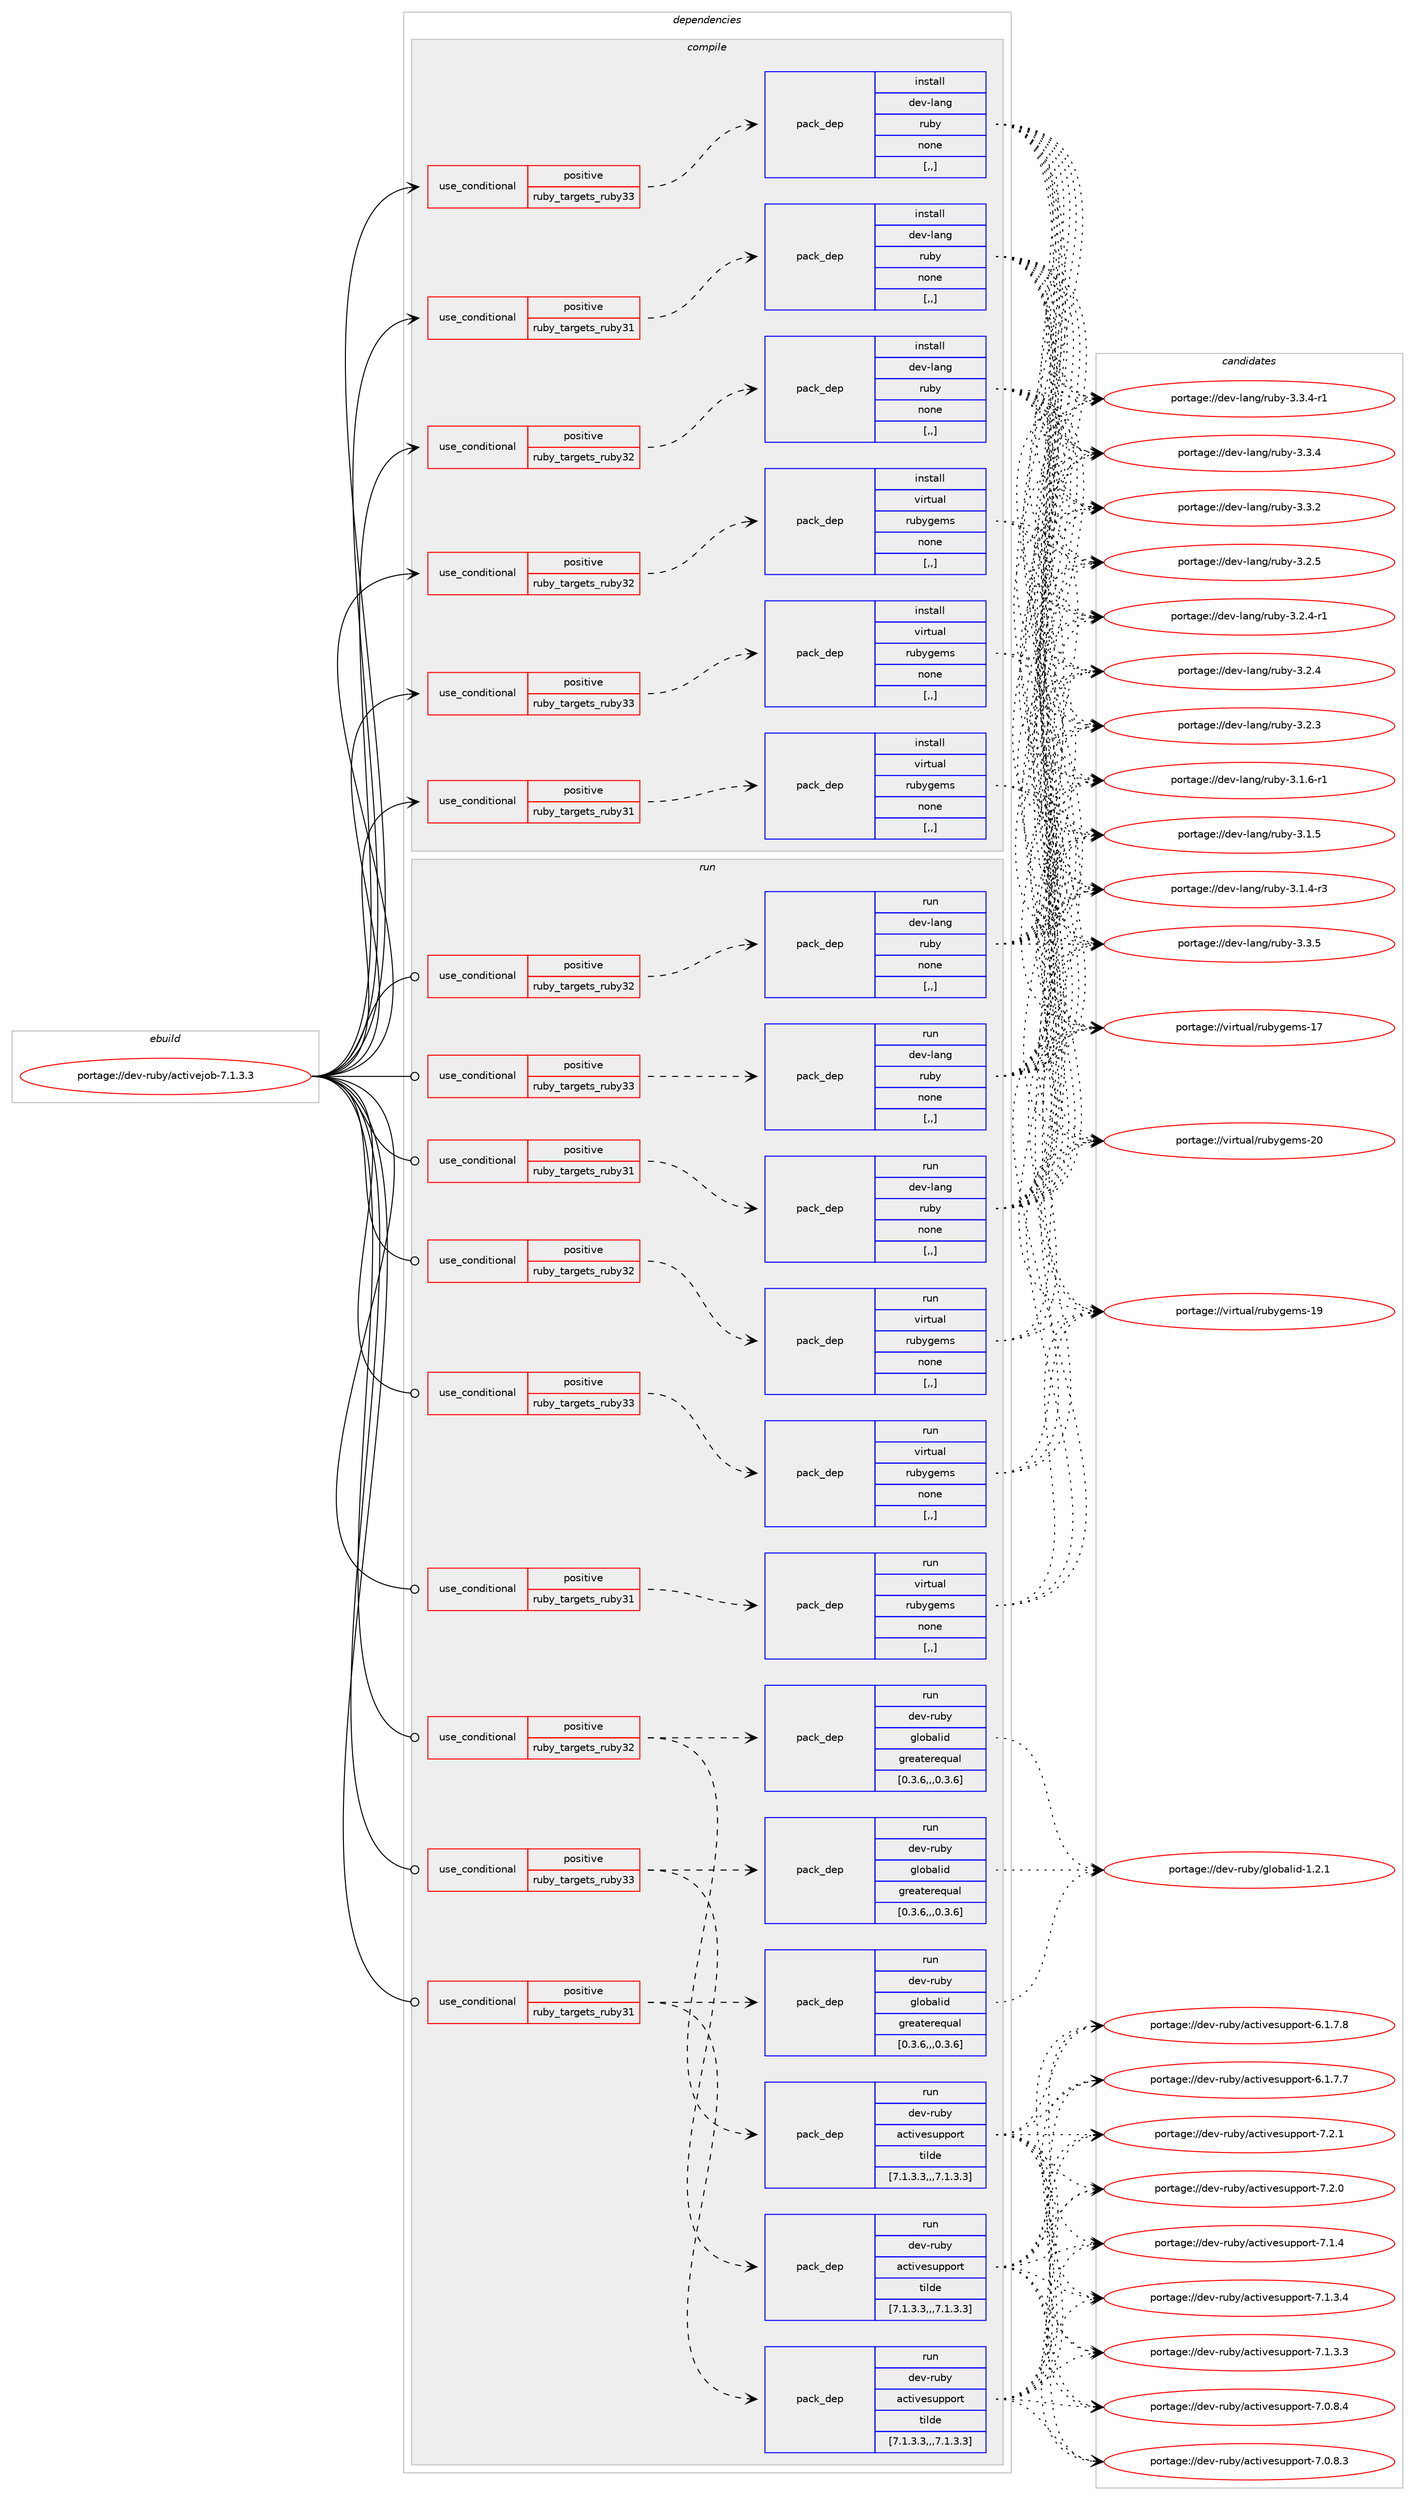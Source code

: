 digraph prolog {

# *************
# Graph options
# *************

newrank=true;
concentrate=true;
compound=true;
graph [rankdir=LR,fontname=Helvetica,fontsize=10,ranksep=1.5];#, ranksep=2.5, nodesep=0.2];
edge  [arrowhead=vee];
node  [fontname=Helvetica,fontsize=10];

# **********
# The ebuild
# **********

subgraph cluster_leftcol {
color=gray;
label=<<i>ebuild</i>>;
id [label="portage://dev-ruby/activejob-7.1.3.3", color=red, width=4, href="../dev-ruby/activejob-7.1.3.3.svg"];
}

# ****************
# The dependencies
# ****************

subgraph cluster_midcol {
color=gray;
label=<<i>dependencies</i>>;
subgraph cluster_compile {
fillcolor="#eeeeee";
style=filled;
label=<<i>compile</i>>;
subgraph cond174145 {
dependency669715 [label=<<TABLE BORDER="0" CELLBORDER="1" CELLSPACING="0" CELLPADDING="4"><TR><TD ROWSPAN="3" CELLPADDING="10">use_conditional</TD></TR><TR><TD>positive</TD></TR><TR><TD>ruby_targets_ruby31</TD></TR></TABLE>>, shape=none, color=red];
subgraph pack490696 {
dependency669716 [label=<<TABLE BORDER="0" CELLBORDER="1" CELLSPACING="0" CELLPADDING="4" WIDTH="220"><TR><TD ROWSPAN="6" CELLPADDING="30">pack_dep</TD></TR><TR><TD WIDTH="110">install</TD></TR><TR><TD>dev-lang</TD></TR><TR><TD>ruby</TD></TR><TR><TD>none</TD></TR><TR><TD>[,,]</TD></TR></TABLE>>, shape=none, color=blue];
}
dependency669715:e -> dependency669716:w [weight=20,style="dashed",arrowhead="vee"];
}
id:e -> dependency669715:w [weight=20,style="solid",arrowhead="vee"];
subgraph cond174146 {
dependency669717 [label=<<TABLE BORDER="0" CELLBORDER="1" CELLSPACING="0" CELLPADDING="4"><TR><TD ROWSPAN="3" CELLPADDING="10">use_conditional</TD></TR><TR><TD>positive</TD></TR><TR><TD>ruby_targets_ruby31</TD></TR></TABLE>>, shape=none, color=red];
subgraph pack490697 {
dependency669718 [label=<<TABLE BORDER="0" CELLBORDER="1" CELLSPACING="0" CELLPADDING="4" WIDTH="220"><TR><TD ROWSPAN="6" CELLPADDING="30">pack_dep</TD></TR><TR><TD WIDTH="110">install</TD></TR><TR><TD>virtual</TD></TR><TR><TD>rubygems</TD></TR><TR><TD>none</TD></TR><TR><TD>[,,]</TD></TR></TABLE>>, shape=none, color=blue];
}
dependency669717:e -> dependency669718:w [weight=20,style="dashed",arrowhead="vee"];
}
id:e -> dependency669717:w [weight=20,style="solid",arrowhead="vee"];
subgraph cond174147 {
dependency669719 [label=<<TABLE BORDER="0" CELLBORDER="1" CELLSPACING="0" CELLPADDING="4"><TR><TD ROWSPAN="3" CELLPADDING="10">use_conditional</TD></TR><TR><TD>positive</TD></TR><TR><TD>ruby_targets_ruby32</TD></TR></TABLE>>, shape=none, color=red];
subgraph pack490698 {
dependency669720 [label=<<TABLE BORDER="0" CELLBORDER="1" CELLSPACING="0" CELLPADDING="4" WIDTH="220"><TR><TD ROWSPAN="6" CELLPADDING="30">pack_dep</TD></TR><TR><TD WIDTH="110">install</TD></TR><TR><TD>dev-lang</TD></TR><TR><TD>ruby</TD></TR><TR><TD>none</TD></TR><TR><TD>[,,]</TD></TR></TABLE>>, shape=none, color=blue];
}
dependency669719:e -> dependency669720:w [weight=20,style="dashed",arrowhead="vee"];
}
id:e -> dependency669719:w [weight=20,style="solid",arrowhead="vee"];
subgraph cond174148 {
dependency669721 [label=<<TABLE BORDER="0" CELLBORDER="1" CELLSPACING="0" CELLPADDING="4"><TR><TD ROWSPAN="3" CELLPADDING="10">use_conditional</TD></TR><TR><TD>positive</TD></TR><TR><TD>ruby_targets_ruby32</TD></TR></TABLE>>, shape=none, color=red];
subgraph pack490699 {
dependency669722 [label=<<TABLE BORDER="0" CELLBORDER="1" CELLSPACING="0" CELLPADDING="4" WIDTH="220"><TR><TD ROWSPAN="6" CELLPADDING="30">pack_dep</TD></TR><TR><TD WIDTH="110">install</TD></TR><TR><TD>virtual</TD></TR><TR><TD>rubygems</TD></TR><TR><TD>none</TD></TR><TR><TD>[,,]</TD></TR></TABLE>>, shape=none, color=blue];
}
dependency669721:e -> dependency669722:w [weight=20,style="dashed",arrowhead="vee"];
}
id:e -> dependency669721:w [weight=20,style="solid",arrowhead="vee"];
subgraph cond174149 {
dependency669723 [label=<<TABLE BORDER="0" CELLBORDER="1" CELLSPACING="0" CELLPADDING="4"><TR><TD ROWSPAN="3" CELLPADDING="10">use_conditional</TD></TR><TR><TD>positive</TD></TR><TR><TD>ruby_targets_ruby33</TD></TR></TABLE>>, shape=none, color=red];
subgraph pack490700 {
dependency669724 [label=<<TABLE BORDER="0" CELLBORDER="1" CELLSPACING="0" CELLPADDING="4" WIDTH="220"><TR><TD ROWSPAN="6" CELLPADDING="30">pack_dep</TD></TR><TR><TD WIDTH="110">install</TD></TR><TR><TD>dev-lang</TD></TR><TR><TD>ruby</TD></TR><TR><TD>none</TD></TR><TR><TD>[,,]</TD></TR></TABLE>>, shape=none, color=blue];
}
dependency669723:e -> dependency669724:w [weight=20,style="dashed",arrowhead="vee"];
}
id:e -> dependency669723:w [weight=20,style="solid",arrowhead="vee"];
subgraph cond174150 {
dependency669725 [label=<<TABLE BORDER="0" CELLBORDER="1" CELLSPACING="0" CELLPADDING="4"><TR><TD ROWSPAN="3" CELLPADDING="10">use_conditional</TD></TR><TR><TD>positive</TD></TR><TR><TD>ruby_targets_ruby33</TD></TR></TABLE>>, shape=none, color=red];
subgraph pack490701 {
dependency669726 [label=<<TABLE BORDER="0" CELLBORDER="1" CELLSPACING="0" CELLPADDING="4" WIDTH="220"><TR><TD ROWSPAN="6" CELLPADDING="30">pack_dep</TD></TR><TR><TD WIDTH="110">install</TD></TR><TR><TD>virtual</TD></TR><TR><TD>rubygems</TD></TR><TR><TD>none</TD></TR><TR><TD>[,,]</TD></TR></TABLE>>, shape=none, color=blue];
}
dependency669725:e -> dependency669726:w [weight=20,style="dashed",arrowhead="vee"];
}
id:e -> dependency669725:w [weight=20,style="solid",arrowhead="vee"];
}
subgraph cluster_compileandrun {
fillcolor="#eeeeee";
style=filled;
label=<<i>compile and run</i>>;
}
subgraph cluster_run {
fillcolor="#eeeeee";
style=filled;
label=<<i>run</i>>;
subgraph cond174151 {
dependency669727 [label=<<TABLE BORDER="0" CELLBORDER="1" CELLSPACING="0" CELLPADDING="4"><TR><TD ROWSPAN="3" CELLPADDING="10">use_conditional</TD></TR><TR><TD>positive</TD></TR><TR><TD>ruby_targets_ruby31</TD></TR></TABLE>>, shape=none, color=red];
subgraph pack490702 {
dependency669728 [label=<<TABLE BORDER="0" CELLBORDER="1" CELLSPACING="0" CELLPADDING="4" WIDTH="220"><TR><TD ROWSPAN="6" CELLPADDING="30">pack_dep</TD></TR><TR><TD WIDTH="110">run</TD></TR><TR><TD>dev-lang</TD></TR><TR><TD>ruby</TD></TR><TR><TD>none</TD></TR><TR><TD>[,,]</TD></TR></TABLE>>, shape=none, color=blue];
}
dependency669727:e -> dependency669728:w [weight=20,style="dashed",arrowhead="vee"];
}
id:e -> dependency669727:w [weight=20,style="solid",arrowhead="odot"];
subgraph cond174152 {
dependency669729 [label=<<TABLE BORDER="0" CELLBORDER="1" CELLSPACING="0" CELLPADDING="4"><TR><TD ROWSPAN="3" CELLPADDING="10">use_conditional</TD></TR><TR><TD>positive</TD></TR><TR><TD>ruby_targets_ruby31</TD></TR></TABLE>>, shape=none, color=red];
subgraph pack490703 {
dependency669730 [label=<<TABLE BORDER="0" CELLBORDER="1" CELLSPACING="0" CELLPADDING="4" WIDTH="220"><TR><TD ROWSPAN="6" CELLPADDING="30">pack_dep</TD></TR><TR><TD WIDTH="110">run</TD></TR><TR><TD>dev-ruby</TD></TR><TR><TD>activesupport</TD></TR><TR><TD>tilde</TD></TR><TR><TD>[7.1.3.3,,,7.1.3.3]</TD></TR></TABLE>>, shape=none, color=blue];
}
dependency669729:e -> dependency669730:w [weight=20,style="dashed",arrowhead="vee"];
subgraph pack490704 {
dependency669731 [label=<<TABLE BORDER="0" CELLBORDER="1" CELLSPACING="0" CELLPADDING="4" WIDTH="220"><TR><TD ROWSPAN="6" CELLPADDING="30">pack_dep</TD></TR><TR><TD WIDTH="110">run</TD></TR><TR><TD>dev-ruby</TD></TR><TR><TD>globalid</TD></TR><TR><TD>greaterequal</TD></TR><TR><TD>[0.3.6,,,0.3.6]</TD></TR></TABLE>>, shape=none, color=blue];
}
dependency669729:e -> dependency669731:w [weight=20,style="dashed",arrowhead="vee"];
}
id:e -> dependency669729:w [weight=20,style="solid",arrowhead="odot"];
subgraph cond174153 {
dependency669732 [label=<<TABLE BORDER="0" CELLBORDER="1" CELLSPACING="0" CELLPADDING="4"><TR><TD ROWSPAN="3" CELLPADDING="10">use_conditional</TD></TR><TR><TD>positive</TD></TR><TR><TD>ruby_targets_ruby31</TD></TR></TABLE>>, shape=none, color=red];
subgraph pack490705 {
dependency669733 [label=<<TABLE BORDER="0" CELLBORDER="1" CELLSPACING="0" CELLPADDING="4" WIDTH="220"><TR><TD ROWSPAN="6" CELLPADDING="30">pack_dep</TD></TR><TR><TD WIDTH="110">run</TD></TR><TR><TD>virtual</TD></TR><TR><TD>rubygems</TD></TR><TR><TD>none</TD></TR><TR><TD>[,,]</TD></TR></TABLE>>, shape=none, color=blue];
}
dependency669732:e -> dependency669733:w [weight=20,style="dashed",arrowhead="vee"];
}
id:e -> dependency669732:w [weight=20,style="solid",arrowhead="odot"];
subgraph cond174154 {
dependency669734 [label=<<TABLE BORDER="0" CELLBORDER="1" CELLSPACING="0" CELLPADDING="4"><TR><TD ROWSPAN="3" CELLPADDING="10">use_conditional</TD></TR><TR><TD>positive</TD></TR><TR><TD>ruby_targets_ruby32</TD></TR></TABLE>>, shape=none, color=red];
subgraph pack490706 {
dependency669735 [label=<<TABLE BORDER="0" CELLBORDER="1" CELLSPACING="0" CELLPADDING="4" WIDTH="220"><TR><TD ROWSPAN="6" CELLPADDING="30">pack_dep</TD></TR><TR><TD WIDTH="110">run</TD></TR><TR><TD>dev-lang</TD></TR><TR><TD>ruby</TD></TR><TR><TD>none</TD></TR><TR><TD>[,,]</TD></TR></TABLE>>, shape=none, color=blue];
}
dependency669734:e -> dependency669735:w [weight=20,style="dashed",arrowhead="vee"];
}
id:e -> dependency669734:w [weight=20,style="solid",arrowhead="odot"];
subgraph cond174155 {
dependency669736 [label=<<TABLE BORDER="0" CELLBORDER="1" CELLSPACING="0" CELLPADDING="4"><TR><TD ROWSPAN="3" CELLPADDING="10">use_conditional</TD></TR><TR><TD>positive</TD></TR><TR><TD>ruby_targets_ruby32</TD></TR></TABLE>>, shape=none, color=red];
subgraph pack490707 {
dependency669737 [label=<<TABLE BORDER="0" CELLBORDER="1" CELLSPACING="0" CELLPADDING="4" WIDTH="220"><TR><TD ROWSPAN="6" CELLPADDING="30">pack_dep</TD></TR><TR><TD WIDTH="110">run</TD></TR><TR><TD>dev-ruby</TD></TR><TR><TD>activesupport</TD></TR><TR><TD>tilde</TD></TR><TR><TD>[7.1.3.3,,,7.1.3.3]</TD></TR></TABLE>>, shape=none, color=blue];
}
dependency669736:e -> dependency669737:w [weight=20,style="dashed",arrowhead="vee"];
subgraph pack490708 {
dependency669738 [label=<<TABLE BORDER="0" CELLBORDER="1" CELLSPACING="0" CELLPADDING="4" WIDTH="220"><TR><TD ROWSPAN="6" CELLPADDING="30">pack_dep</TD></TR><TR><TD WIDTH="110">run</TD></TR><TR><TD>dev-ruby</TD></TR><TR><TD>globalid</TD></TR><TR><TD>greaterequal</TD></TR><TR><TD>[0.3.6,,,0.3.6]</TD></TR></TABLE>>, shape=none, color=blue];
}
dependency669736:e -> dependency669738:w [weight=20,style="dashed",arrowhead="vee"];
}
id:e -> dependency669736:w [weight=20,style="solid",arrowhead="odot"];
subgraph cond174156 {
dependency669739 [label=<<TABLE BORDER="0" CELLBORDER="1" CELLSPACING="0" CELLPADDING="4"><TR><TD ROWSPAN="3" CELLPADDING="10">use_conditional</TD></TR><TR><TD>positive</TD></TR><TR><TD>ruby_targets_ruby32</TD></TR></TABLE>>, shape=none, color=red];
subgraph pack490709 {
dependency669740 [label=<<TABLE BORDER="0" CELLBORDER="1" CELLSPACING="0" CELLPADDING="4" WIDTH="220"><TR><TD ROWSPAN="6" CELLPADDING="30">pack_dep</TD></TR><TR><TD WIDTH="110">run</TD></TR><TR><TD>virtual</TD></TR><TR><TD>rubygems</TD></TR><TR><TD>none</TD></TR><TR><TD>[,,]</TD></TR></TABLE>>, shape=none, color=blue];
}
dependency669739:e -> dependency669740:w [weight=20,style="dashed",arrowhead="vee"];
}
id:e -> dependency669739:w [weight=20,style="solid",arrowhead="odot"];
subgraph cond174157 {
dependency669741 [label=<<TABLE BORDER="0" CELLBORDER="1" CELLSPACING="0" CELLPADDING="4"><TR><TD ROWSPAN="3" CELLPADDING="10">use_conditional</TD></TR><TR><TD>positive</TD></TR><TR><TD>ruby_targets_ruby33</TD></TR></TABLE>>, shape=none, color=red];
subgraph pack490710 {
dependency669742 [label=<<TABLE BORDER="0" CELLBORDER="1" CELLSPACING="0" CELLPADDING="4" WIDTH="220"><TR><TD ROWSPAN="6" CELLPADDING="30">pack_dep</TD></TR><TR><TD WIDTH="110">run</TD></TR><TR><TD>dev-lang</TD></TR><TR><TD>ruby</TD></TR><TR><TD>none</TD></TR><TR><TD>[,,]</TD></TR></TABLE>>, shape=none, color=blue];
}
dependency669741:e -> dependency669742:w [weight=20,style="dashed",arrowhead="vee"];
}
id:e -> dependency669741:w [weight=20,style="solid",arrowhead="odot"];
subgraph cond174158 {
dependency669743 [label=<<TABLE BORDER="0" CELLBORDER="1" CELLSPACING="0" CELLPADDING="4"><TR><TD ROWSPAN="3" CELLPADDING="10">use_conditional</TD></TR><TR><TD>positive</TD></TR><TR><TD>ruby_targets_ruby33</TD></TR></TABLE>>, shape=none, color=red];
subgraph pack490711 {
dependency669744 [label=<<TABLE BORDER="0" CELLBORDER="1" CELLSPACING="0" CELLPADDING="4" WIDTH="220"><TR><TD ROWSPAN="6" CELLPADDING="30">pack_dep</TD></TR><TR><TD WIDTH="110">run</TD></TR><TR><TD>dev-ruby</TD></TR><TR><TD>activesupport</TD></TR><TR><TD>tilde</TD></TR><TR><TD>[7.1.3.3,,,7.1.3.3]</TD></TR></TABLE>>, shape=none, color=blue];
}
dependency669743:e -> dependency669744:w [weight=20,style="dashed",arrowhead="vee"];
subgraph pack490712 {
dependency669745 [label=<<TABLE BORDER="0" CELLBORDER="1" CELLSPACING="0" CELLPADDING="4" WIDTH="220"><TR><TD ROWSPAN="6" CELLPADDING="30">pack_dep</TD></TR><TR><TD WIDTH="110">run</TD></TR><TR><TD>dev-ruby</TD></TR><TR><TD>globalid</TD></TR><TR><TD>greaterequal</TD></TR><TR><TD>[0.3.6,,,0.3.6]</TD></TR></TABLE>>, shape=none, color=blue];
}
dependency669743:e -> dependency669745:w [weight=20,style="dashed",arrowhead="vee"];
}
id:e -> dependency669743:w [weight=20,style="solid",arrowhead="odot"];
subgraph cond174159 {
dependency669746 [label=<<TABLE BORDER="0" CELLBORDER="1" CELLSPACING="0" CELLPADDING="4"><TR><TD ROWSPAN="3" CELLPADDING="10">use_conditional</TD></TR><TR><TD>positive</TD></TR><TR><TD>ruby_targets_ruby33</TD></TR></TABLE>>, shape=none, color=red];
subgraph pack490713 {
dependency669747 [label=<<TABLE BORDER="0" CELLBORDER="1" CELLSPACING="0" CELLPADDING="4" WIDTH="220"><TR><TD ROWSPAN="6" CELLPADDING="30">pack_dep</TD></TR><TR><TD WIDTH="110">run</TD></TR><TR><TD>virtual</TD></TR><TR><TD>rubygems</TD></TR><TR><TD>none</TD></TR><TR><TD>[,,]</TD></TR></TABLE>>, shape=none, color=blue];
}
dependency669746:e -> dependency669747:w [weight=20,style="dashed",arrowhead="vee"];
}
id:e -> dependency669746:w [weight=20,style="solid",arrowhead="odot"];
}
}

# **************
# The candidates
# **************

subgraph cluster_choices {
rank=same;
color=gray;
label=<<i>candidates</i>>;

subgraph choice490696 {
color=black;
nodesep=1;
choice10010111845108971101034711411798121455146514653 [label="portage://dev-lang/ruby-3.3.5", color=red, width=4,href="../dev-lang/ruby-3.3.5.svg"];
choice100101118451089711010347114117981214551465146524511449 [label="portage://dev-lang/ruby-3.3.4-r1", color=red, width=4,href="../dev-lang/ruby-3.3.4-r1.svg"];
choice10010111845108971101034711411798121455146514652 [label="portage://dev-lang/ruby-3.3.4", color=red, width=4,href="../dev-lang/ruby-3.3.4.svg"];
choice10010111845108971101034711411798121455146514650 [label="portage://dev-lang/ruby-3.3.2", color=red, width=4,href="../dev-lang/ruby-3.3.2.svg"];
choice10010111845108971101034711411798121455146504653 [label="portage://dev-lang/ruby-3.2.5", color=red, width=4,href="../dev-lang/ruby-3.2.5.svg"];
choice100101118451089711010347114117981214551465046524511449 [label="portage://dev-lang/ruby-3.2.4-r1", color=red, width=4,href="../dev-lang/ruby-3.2.4-r1.svg"];
choice10010111845108971101034711411798121455146504652 [label="portage://dev-lang/ruby-3.2.4", color=red, width=4,href="../dev-lang/ruby-3.2.4.svg"];
choice10010111845108971101034711411798121455146504651 [label="portage://dev-lang/ruby-3.2.3", color=red, width=4,href="../dev-lang/ruby-3.2.3.svg"];
choice100101118451089711010347114117981214551464946544511449 [label="portage://dev-lang/ruby-3.1.6-r1", color=red, width=4,href="../dev-lang/ruby-3.1.6-r1.svg"];
choice10010111845108971101034711411798121455146494653 [label="portage://dev-lang/ruby-3.1.5", color=red, width=4,href="../dev-lang/ruby-3.1.5.svg"];
choice100101118451089711010347114117981214551464946524511451 [label="portage://dev-lang/ruby-3.1.4-r3", color=red, width=4,href="../dev-lang/ruby-3.1.4-r3.svg"];
dependency669716:e -> choice10010111845108971101034711411798121455146514653:w [style=dotted,weight="100"];
dependency669716:e -> choice100101118451089711010347114117981214551465146524511449:w [style=dotted,weight="100"];
dependency669716:e -> choice10010111845108971101034711411798121455146514652:w [style=dotted,weight="100"];
dependency669716:e -> choice10010111845108971101034711411798121455146514650:w [style=dotted,weight="100"];
dependency669716:e -> choice10010111845108971101034711411798121455146504653:w [style=dotted,weight="100"];
dependency669716:e -> choice100101118451089711010347114117981214551465046524511449:w [style=dotted,weight="100"];
dependency669716:e -> choice10010111845108971101034711411798121455146504652:w [style=dotted,weight="100"];
dependency669716:e -> choice10010111845108971101034711411798121455146504651:w [style=dotted,weight="100"];
dependency669716:e -> choice100101118451089711010347114117981214551464946544511449:w [style=dotted,weight="100"];
dependency669716:e -> choice10010111845108971101034711411798121455146494653:w [style=dotted,weight="100"];
dependency669716:e -> choice100101118451089711010347114117981214551464946524511451:w [style=dotted,weight="100"];
}
subgraph choice490697 {
color=black;
nodesep=1;
choice118105114116117971084711411798121103101109115455048 [label="portage://virtual/rubygems-20", color=red, width=4,href="../virtual/rubygems-20.svg"];
choice118105114116117971084711411798121103101109115454957 [label="portage://virtual/rubygems-19", color=red, width=4,href="../virtual/rubygems-19.svg"];
choice118105114116117971084711411798121103101109115454955 [label="portage://virtual/rubygems-17", color=red, width=4,href="../virtual/rubygems-17.svg"];
dependency669718:e -> choice118105114116117971084711411798121103101109115455048:w [style=dotted,weight="100"];
dependency669718:e -> choice118105114116117971084711411798121103101109115454957:w [style=dotted,weight="100"];
dependency669718:e -> choice118105114116117971084711411798121103101109115454955:w [style=dotted,weight="100"];
}
subgraph choice490698 {
color=black;
nodesep=1;
choice10010111845108971101034711411798121455146514653 [label="portage://dev-lang/ruby-3.3.5", color=red, width=4,href="../dev-lang/ruby-3.3.5.svg"];
choice100101118451089711010347114117981214551465146524511449 [label="portage://dev-lang/ruby-3.3.4-r1", color=red, width=4,href="../dev-lang/ruby-3.3.4-r1.svg"];
choice10010111845108971101034711411798121455146514652 [label="portage://dev-lang/ruby-3.3.4", color=red, width=4,href="../dev-lang/ruby-3.3.4.svg"];
choice10010111845108971101034711411798121455146514650 [label="portage://dev-lang/ruby-3.3.2", color=red, width=4,href="../dev-lang/ruby-3.3.2.svg"];
choice10010111845108971101034711411798121455146504653 [label="portage://dev-lang/ruby-3.2.5", color=red, width=4,href="../dev-lang/ruby-3.2.5.svg"];
choice100101118451089711010347114117981214551465046524511449 [label="portage://dev-lang/ruby-3.2.4-r1", color=red, width=4,href="../dev-lang/ruby-3.2.4-r1.svg"];
choice10010111845108971101034711411798121455146504652 [label="portage://dev-lang/ruby-3.2.4", color=red, width=4,href="../dev-lang/ruby-3.2.4.svg"];
choice10010111845108971101034711411798121455146504651 [label="portage://dev-lang/ruby-3.2.3", color=red, width=4,href="../dev-lang/ruby-3.2.3.svg"];
choice100101118451089711010347114117981214551464946544511449 [label="portage://dev-lang/ruby-3.1.6-r1", color=red, width=4,href="../dev-lang/ruby-3.1.6-r1.svg"];
choice10010111845108971101034711411798121455146494653 [label="portage://dev-lang/ruby-3.1.5", color=red, width=4,href="../dev-lang/ruby-3.1.5.svg"];
choice100101118451089711010347114117981214551464946524511451 [label="portage://dev-lang/ruby-3.1.4-r3", color=red, width=4,href="../dev-lang/ruby-3.1.4-r3.svg"];
dependency669720:e -> choice10010111845108971101034711411798121455146514653:w [style=dotted,weight="100"];
dependency669720:e -> choice100101118451089711010347114117981214551465146524511449:w [style=dotted,weight="100"];
dependency669720:e -> choice10010111845108971101034711411798121455146514652:w [style=dotted,weight="100"];
dependency669720:e -> choice10010111845108971101034711411798121455146514650:w [style=dotted,weight="100"];
dependency669720:e -> choice10010111845108971101034711411798121455146504653:w [style=dotted,weight="100"];
dependency669720:e -> choice100101118451089711010347114117981214551465046524511449:w [style=dotted,weight="100"];
dependency669720:e -> choice10010111845108971101034711411798121455146504652:w [style=dotted,weight="100"];
dependency669720:e -> choice10010111845108971101034711411798121455146504651:w [style=dotted,weight="100"];
dependency669720:e -> choice100101118451089711010347114117981214551464946544511449:w [style=dotted,weight="100"];
dependency669720:e -> choice10010111845108971101034711411798121455146494653:w [style=dotted,weight="100"];
dependency669720:e -> choice100101118451089711010347114117981214551464946524511451:w [style=dotted,weight="100"];
}
subgraph choice490699 {
color=black;
nodesep=1;
choice118105114116117971084711411798121103101109115455048 [label="portage://virtual/rubygems-20", color=red, width=4,href="../virtual/rubygems-20.svg"];
choice118105114116117971084711411798121103101109115454957 [label="portage://virtual/rubygems-19", color=red, width=4,href="../virtual/rubygems-19.svg"];
choice118105114116117971084711411798121103101109115454955 [label="portage://virtual/rubygems-17", color=red, width=4,href="../virtual/rubygems-17.svg"];
dependency669722:e -> choice118105114116117971084711411798121103101109115455048:w [style=dotted,weight="100"];
dependency669722:e -> choice118105114116117971084711411798121103101109115454957:w [style=dotted,weight="100"];
dependency669722:e -> choice118105114116117971084711411798121103101109115454955:w [style=dotted,weight="100"];
}
subgraph choice490700 {
color=black;
nodesep=1;
choice10010111845108971101034711411798121455146514653 [label="portage://dev-lang/ruby-3.3.5", color=red, width=4,href="../dev-lang/ruby-3.3.5.svg"];
choice100101118451089711010347114117981214551465146524511449 [label="portage://dev-lang/ruby-3.3.4-r1", color=red, width=4,href="../dev-lang/ruby-3.3.4-r1.svg"];
choice10010111845108971101034711411798121455146514652 [label="portage://dev-lang/ruby-3.3.4", color=red, width=4,href="../dev-lang/ruby-3.3.4.svg"];
choice10010111845108971101034711411798121455146514650 [label="portage://dev-lang/ruby-3.3.2", color=red, width=4,href="../dev-lang/ruby-3.3.2.svg"];
choice10010111845108971101034711411798121455146504653 [label="portage://dev-lang/ruby-3.2.5", color=red, width=4,href="../dev-lang/ruby-3.2.5.svg"];
choice100101118451089711010347114117981214551465046524511449 [label="portage://dev-lang/ruby-3.2.4-r1", color=red, width=4,href="../dev-lang/ruby-3.2.4-r1.svg"];
choice10010111845108971101034711411798121455146504652 [label="portage://dev-lang/ruby-3.2.4", color=red, width=4,href="../dev-lang/ruby-3.2.4.svg"];
choice10010111845108971101034711411798121455146504651 [label="portage://dev-lang/ruby-3.2.3", color=red, width=4,href="../dev-lang/ruby-3.2.3.svg"];
choice100101118451089711010347114117981214551464946544511449 [label="portage://dev-lang/ruby-3.1.6-r1", color=red, width=4,href="../dev-lang/ruby-3.1.6-r1.svg"];
choice10010111845108971101034711411798121455146494653 [label="portage://dev-lang/ruby-3.1.5", color=red, width=4,href="../dev-lang/ruby-3.1.5.svg"];
choice100101118451089711010347114117981214551464946524511451 [label="portage://dev-lang/ruby-3.1.4-r3", color=red, width=4,href="../dev-lang/ruby-3.1.4-r3.svg"];
dependency669724:e -> choice10010111845108971101034711411798121455146514653:w [style=dotted,weight="100"];
dependency669724:e -> choice100101118451089711010347114117981214551465146524511449:w [style=dotted,weight="100"];
dependency669724:e -> choice10010111845108971101034711411798121455146514652:w [style=dotted,weight="100"];
dependency669724:e -> choice10010111845108971101034711411798121455146514650:w [style=dotted,weight="100"];
dependency669724:e -> choice10010111845108971101034711411798121455146504653:w [style=dotted,weight="100"];
dependency669724:e -> choice100101118451089711010347114117981214551465046524511449:w [style=dotted,weight="100"];
dependency669724:e -> choice10010111845108971101034711411798121455146504652:w [style=dotted,weight="100"];
dependency669724:e -> choice10010111845108971101034711411798121455146504651:w [style=dotted,weight="100"];
dependency669724:e -> choice100101118451089711010347114117981214551464946544511449:w [style=dotted,weight="100"];
dependency669724:e -> choice10010111845108971101034711411798121455146494653:w [style=dotted,weight="100"];
dependency669724:e -> choice100101118451089711010347114117981214551464946524511451:w [style=dotted,weight="100"];
}
subgraph choice490701 {
color=black;
nodesep=1;
choice118105114116117971084711411798121103101109115455048 [label="portage://virtual/rubygems-20", color=red, width=4,href="../virtual/rubygems-20.svg"];
choice118105114116117971084711411798121103101109115454957 [label="portage://virtual/rubygems-19", color=red, width=4,href="../virtual/rubygems-19.svg"];
choice118105114116117971084711411798121103101109115454955 [label="portage://virtual/rubygems-17", color=red, width=4,href="../virtual/rubygems-17.svg"];
dependency669726:e -> choice118105114116117971084711411798121103101109115455048:w [style=dotted,weight="100"];
dependency669726:e -> choice118105114116117971084711411798121103101109115454957:w [style=dotted,weight="100"];
dependency669726:e -> choice118105114116117971084711411798121103101109115454955:w [style=dotted,weight="100"];
}
subgraph choice490702 {
color=black;
nodesep=1;
choice10010111845108971101034711411798121455146514653 [label="portage://dev-lang/ruby-3.3.5", color=red, width=4,href="../dev-lang/ruby-3.3.5.svg"];
choice100101118451089711010347114117981214551465146524511449 [label="portage://dev-lang/ruby-3.3.4-r1", color=red, width=4,href="../dev-lang/ruby-3.3.4-r1.svg"];
choice10010111845108971101034711411798121455146514652 [label="portage://dev-lang/ruby-3.3.4", color=red, width=4,href="../dev-lang/ruby-3.3.4.svg"];
choice10010111845108971101034711411798121455146514650 [label="portage://dev-lang/ruby-3.3.2", color=red, width=4,href="../dev-lang/ruby-3.3.2.svg"];
choice10010111845108971101034711411798121455146504653 [label="portage://dev-lang/ruby-3.2.5", color=red, width=4,href="../dev-lang/ruby-3.2.5.svg"];
choice100101118451089711010347114117981214551465046524511449 [label="portage://dev-lang/ruby-3.2.4-r1", color=red, width=4,href="../dev-lang/ruby-3.2.4-r1.svg"];
choice10010111845108971101034711411798121455146504652 [label="portage://dev-lang/ruby-3.2.4", color=red, width=4,href="../dev-lang/ruby-3.2.4.svg"];
choice10010111845108971101034711411798121455146504651 [label="portage://dev-lang/ruby-3.2.3", color=red, width=4,href="../dev-lang/ruby-3.2.3.svg"];
choice100101118451089711010347114117981214551464946544511449 [label="portage://dev-lang/ruby-3.1.6-r1", color=red, width=4,href="../dev-lang/ruby-3.1.6-r1.svg"];
choice10010111845108971101034711411798121455146494653 [label="portage://dev-lang/ruby-3.1.5", color=red, width=4,href="../dev-lang/ruby-3.1.5.svg"];
choice100101118451089711010347114117981214551464946524511451 [label="portage://dev-lang/ruby-3.1.4-r3", color=red, width=4,href="../dev-lang/ruby-3.1.4-r3.svg"];
dependency669728:e -> choice10010111845108971101034711411798121455146514653:w [style=dotted,weight="100"];
dependency669728:e -> choice100101118451089711010347114117981214551465146524511449:w [style=dotted,weight="100"];
dependency669728:e -> choice10010111845108971101034711411798121455146514652:w [style=dotted,weight="100"];
dependency669728:e -> choice10010111845108971101034711411798121455146514650:w [style=dotted,weight="100"];
dependency669728:e -> choice10010111845108971101034711411798121455146504653:w [style=dotted,weight="100"];
dependency669728:e -> choice100101118451089711010347114117981214551465046524511449:w [style=dotted,weight="100"];
dependency669728:e -> choice10010111845108971101034711411798121455146504652:w [style=dotted,weight="100"];
dependency669728:e -> choice10010111845108971101034711411798121455146504651:w [style=dotted,weight="100"];
dependency669728:e -> choice100101118451089711010347114117981214551464946544511449:w [style=dotted,weight="100"];
dependency669728:e -> choice10010111845108971101034711411798121455146494653:w [style=dotted,weight="100"];
dependency669728:e -> choice100101118451089711010347114117981214551464946524511451:w [style=dotted,weight="100"];
}
subgraph choice490703 {
color=black;
nodesep=1;
choice1001011184511411798121479799116105118101115117112112111114116455546504649 [label="portage://dev-ruby/activesupport-7.2.1", color=red, width=4,href="../dev-ruby/activesupport-7.2.1.svg"];
choice1001011184511411798121479799116105118101115117112112111114116455546504648 [label="portage://dev-ruby/activesupport-7.2.0", color=red, width=4,href="../dev-ruby/activesupport-7.2.0.svg"];
choice1001011184511411798121479799116105118101115117112112111114116455546494652 [label="portage://dev-ruby/activesupport-7.1.4", color=red, width=4,href="../dev-ruby/activesupport-7.1.4.svg"];
choice10010111845114117981214797991161051181011151171121121111141164555464946514652 [label="portage://dev-ruby/activesupport-7.1.3.4", color=red, width=4,href="../dev-ruby/activesupport-7.1.3.4.svg"];
choice10010111845114117981214797991161051181011151171121121111141164555464946514651 [label="portage://dev-ruby/activesupport-7.1.3.3", color=red, width=4,href="../dev-ruby/activesupport-7.1.3.3.svg"];
choice10010111845114117981214797991161051181011151171121121111141164555464846564652 [label="portage://dev-ruby/activesupport-7.0.8.4", color=red, width=4,href="../dev-ruby/activesupport-7.0.8.4.svg"];
choice10010111845114117981214797991161051181011151171121121111141164555464846564651 [label="portage://dev-ruby/activesupport-7.0.8.3", color=red, width=4,href="../dev-ruby/activesupport-7.0.8.3.svg"];
choice10010111845114117981214797991161051181011151171121121111141164554464946554656 [label="portage://dev-ruby/activesupport-6.1.7.8", color=red, width=4,href="../dev-ruby/activesupport-6.1.7.8.svg"];
choice10010111845114117981214797991161051181011151171121121111141164554464946554655 [label="portage://dev-ruby/activesupport-6.1.7.7", color=red, width=4,href="../dev-ruby/activesupport-6.1.7.7.svg"];
dependency669730:e -> choice1001011184511411798121479799116105118101115117112112111114116455546504649:w [style=dotted,weight="100"];
dependency669730:e -> choice1001011184511411798121479799116105118101115117112112111114116455546504648:w [style=dotted,weight="100"];
dependency669730:e -> choice1001011184511411798121479799116105118101115117112112111114116455546494652:w [style=dotted,weight="100"];
dependency669730:e -> choice10010111845114117981214797991161051181011151171121121111141164555464946514652:w [style=dotted,weight="100"];
dependency669730:e -> choice10010111845114117981214797991161051181011151171121121111141164555464946514651:w [style=dotted,weight="100"];
dependency669730:e -> choice10010111845114117981214797991161051181011151171121121111141164555464846564652:w [style=dotted,weight="100"];
dependency669730:e -> choice10010111845114117981214797991161051181011151171121121111141164555464846564651:w [style=dotted,weight="100"];
dependency669730:e -> choice10010111845114117981214797991161051181011151171121121111141164554464946554656:w [style=dotted,weight="100"];
dependency669730:e -> choice10010111845114117981214797991161051181011151171121121111141164554464946554655:w [style=dotted,weight="100"];
}
subgraph choice490704 {
color=black;
nodesep=1;
choice1001011184511411798121471031081119897108105100454946504649 [label="portage://dev-ruby/globalid-1.2.1", color=red, width=4,href="../dev-ruby/globalid-1.2.1.svg"];
dependency669731:e -> choice1001011184511411798121471031081119897108105100454946504649:w [style=dotted,weight="100"];
}
subgraph choice490705 {
color=black;
nodesep=1;
choice118105114116117971084711411798121103101109115455048 [label="portage://virtual/rubygems-20", color=red, width=4,href="../virtual/rubygems-20.svg"];
choice118105114116117971084711411798121103101109115454957 [label="portage://virtual/rubygems-19", color=red, width=4,href="../virtual/rubygems-19.svg"];
choice118105114116117971084711411798121103101109115454955 [label="portage://virtual/rubygems-17", color=red, width=4,href="../virtual/rubygems-17.svg"];
dependency669733:e -> choice118105114116117971084711411798121103101109115455048:w [style=dotted,weight="100"];
dependency669733:e -> choice118105114116117971084711411798121103101109115454957:w [style=dotted,weight="100"];
dependency669733:e -> choice118105114116117971084711411798121103101109115454955:w [style=dotted,weight="100"];
}
subgraph choice490706 {
color=black;
nodesep=1;
choice10010111845108971101034711411798121455146514653 [label="portage://dev-lang/ruby-3.3.5", color=red, width=4,href="../dev-lang/ruby-3.3.5.svg"];
choice100101118451089711010347114117981214551465146524511449 [label="portage://dev-lang/ruby-3.3.4-r1", color=red, width=4,href="../dev-lang/ruby-3.3.4-r1.svg"];
choice10010111845108971101034711411798121455146514652 [label="portage://dev-lang/ruby-3.3.4", color=red, width=4,href="../dev-lang/ruby-3.3.4.svg"];
choice10010111845108971101034711411798121455146514650 [label="portage://dev-lang/ruby-3.3.2", color=red, width=4,href="../dev-lang/ruby-3.3.2.svg"];
choice10010111845108971101034711411798121455146504653 [label="portage://dev-lang/ruby-3.2.5", color=red, width=4,href="../dev-lang/ruby-3.2.5.svg"];
choice100101118451089711010347114117981214551465046524511449 [label="portage://dev-lang/ruby-3.2.4-r1", color=red, width=4,href="../dev-lang/ruby-3.2.4-r1.svg"];
choice10010111845108971101034711411798121455146504652 [label="portage://dev-lang/ruby-3.2.4", color=red, width=4,href="../dev-lang/ruby-3.2.4.svg"];
choice10010111845108971101034711411798121455146504651 [label="portage://dev-lang/ruby-3.2.3", color=red, width=4,href="../dev-lang/ruby-3.2.3.svg"];
choice100101118451089711010347114117981214551464946544511449 [label="portage://dev-lang/ruby-3.1.6-r1", color=red, width=4,href="../dev-lang/ruby-3.1.6-r1.svg"];
choice10010111845108971101034711411798121455146494653 [label="portage://dev-lang/ruby-3.1.5", color=red, width=4,href="../dev-lang/ruby-3.1.5.svg"];
choice100101118451089711010347114117981214551464946524511451 [label="portage://dev-lang/ruby-3.1.4-r3", color=red, width=4,href="../dev-lang/ruby-3.1.4-r3.svg"];
dependency669735:e -> choice10010111845108971101034711411798121455146514653:w [style=dotted,weight="100"];
dependency669735:e -> choice100101118451089711010347114117981214551465146524511449:w [style=dotted,weight="100"];
dependency669735:e -> choice10010111845108971101034711411798121455146514652:w [style=dotted,weight="100"];
dependency669735:e -> choice10010111845108971101034711411798121455146514650:w [style=dotted,weight="100"];
dependency669735:e -> choice10010111845108971101034711411798121455146504653:w [style=dotted,weight="100"];
dependency669735:e -> choice100101118451089711010347114117981214551465046524511449:w [style=dotted,weight="100"];
dependency669735:e -> choice10010111845108971101034711411798121455146504652:w [style=dotted,weight="100"];
dependency669735:e -> choice10010111845108971101034711411798121455146504651:w [style=dotted,weight="100"];
dependency669735:e -> choice100101118451089711010347114117981214551464946544511449:w [style=dotted,weight="100"];
dependency669735:e -> choice10010111845108971101034711411798121455146494653:w [style=dotted,weight="100"];
dependency669735:e -> choice100101118451089711010347114117981214551464946524511451:w [style=dotted,weight="100"];
}
subgraph choice490707 {
color=black;
nodesep=1;
choice1001011184511411798121479799116105118101115117112112111114116455546504649 [label="portage://dev-ruby/activesupport-7.2.1", color=red, width=4,href="../dev-ruby/activesupport-7.2.1.svg"];
choice1001011184511411798121479799116105118101115117112112111114116455546504648 [label="portage://dev-ruby/activesupport-7.2.0", color=red, width=4,href="../dev-ruby/activesupport-7.2.0.svg"];
choice1001011184511411798121479799116105118101115117112112111114116455546494652 [label="portage://dev-ruby/activesupport-7.1.4", color=red, width=4,href="../dev-ruby/activesupport-7.1.4.svg"];
choice10010111845114117981214797991161051181011151171121121111141164555464946514652 [label="portage://dev-ruby/activesupport-7.1.3.4", color=red, width=4,href="../dev-ruby/activesupport-7.1.3.4.svg"];
choice10010111845114117981214797991161051181011151171121121111141164555464946514651 [label="portage://dev-ruby/activesupport-7.1.3.3", color=red, width=4,href="../dev-ruby/activesupport-7.1.3.3.svg"];
choice10010111845114117981214797991161051181011151171121121111141164555464846564652 [label="portage://dev-ruby/activesupport-7.0.8.4", color=red, width=4,href="../dev-ruby/activesupport-7.0.8.4.svg"];
choice10010111845114117981214797991161051181011151171121121111141164555464846564651 [label="portage://dev-ruby/activesupport-7.0.8.3", color=red, width=4,href="../dev-ruby/activesupport-7.0.8.3.svg"];
choice10010111845114117981214797991161051181011151171121121111141164554464946554656 [label="portage://dev-ruby/activesupport-6.1.7.8", color=red, width=4,href="../dev-ruby/activesupport-6.1.7.8.svg"];
choice10010111845114117981214797991161051181011151171121121111141164554464946554655 [label="portage://dev-ruby/activesupport-6.1.7.7", color=red, width=4,href="../dev-ruby/activesupport-6.1.7.7.svg"];
dependency669737:e -> choice1001011184511411798121479799116105118101115117112112111114116455546504649:w [style=dotted,weight="100"];
dependency669737:e -> choice1001011184511411798121479799116105118101115117112112111114116455546504648:w [style=dotted,weight="100"];
dependency669737:e -> choice1001011184511411798121479799116105118101115117112112111114116455546494652:w [style=dotted,weight="100"];
dependency669737:e -> choice10010111845114117981214797991161051181011151171121121111141164555464946514652:w [style=dotted,weight="100"];
dependency669737:e -> choice10010111845114117981214797991161051181011151171121121111141164555464946514651:w [style=dotted,weight="100"];
dependency669737:e -> choice10010111845114117981214797991161051181011151171121121111141164555464846564652:w [style=dotted,weight="100"];
dependency669737:e -> choice10010111845114117981214797991161051181011151171121121111141164555464846564651:w [style=dotted,weight="100"];
dependency669737:e -> choice10010111845114117981214797991161051181011151171121121111141164554464946554656:w [style=dotted,weight="100"];
dependency669737:e -> choice10010111845114117981214797991161051181011151171121121111141164554464946554655:w [style=dotted,weight="100"];
}
subgraph choice490708 {
color=black;
nodesep=1;
choice1001011184511411798121471031081119897108105100454946504649 [label="portage://dev-ruby/globalid-1.2.1", color=red, width=4,href="../dev-ruby/globalid-1.2.1.svg"];
dependency669738:e -> choice1001011184511411798121471031081119897108105100454946504649:w [style=dotted,weight="100"];
}
subgraph choice490709 {
color=black;
nodesep=1;
choice118105114116117971084711411798121103101109115455048 [label="portage://virtual/rubygems-20", color=red, width=4,href="../virtual/rubygems-20.svg"];
choice118105114116117971084711411798121103101109115454957 [label="portage://virtual/rubygems-19", color=red, width=4,href="../virtual/rubygems-19.svg"];
choice118105114116117971084711411798121103101109115454955 [label="portage://virtual/rubygems-17", color=red, width=4,href="../virtual/rubygems-17.svg"];
dependency669740:e -> choice118105114116117971084711411798121103101109115455048:w [style=dotted,weight="100"];
dependency669740:e -> choice118105114116117971084711411798121103101109115454957:w [style=dotted,weight="100"];
dependency669740:e -> choice118105114116117971084711411798121103101109115454955:w [style=dotted,weight="100"];
}
subgraph choice490710 {
color=black;
nodesep=1;
choice10010111845108971101034711411798121455146514653 [label="portage://dev-lang/ruby-3.3.5", color=red, width=4,href="../dev-lang/ruby-3.3.5.svg"];
choice100101118451089711010347114117981214551465146524511449 [label="portage://dev-lang/ruby-3.3.4-r1", color=red, width=4,href="../dev-lang/ruby-3.3.4-r1.svg"];
choice10010111845108971101034711411798121455146514652 [label="portage://dev-lang/ruby-3.3.4", color=red, width=4,href="../dev-lang/ruby-3.3.4.svg"];
choice10010111845108971101034711411798121455146514650 [label="portage://dev-lang/ruby-3.3.2", color=red, width=4,href="../dev-lang/ruby-3.3.2.svg"];
choice10010111845108971101034711411798121455146504653 [label="portage://dev-lang/ruby-3.2.5", color=red, width=4,href="../dev-lang/ruby-3.2.5.svg"];
choice100101118451089711010347114117981214551465046524511449 [label="portage://dev-lang/ruby-3.2.4-r1", color=red, width=4,href="../dev-lang/ruby-3.2.4-r1.svg"];
choice10010111845108971101034711411798121455146504652 [label="portage://dev-lang/ruby-3.2.4", color=red, width=4,href="../dev-lang/ruby-3.2.4.svg"];
choice10010111845108971101034711411798121455146504651 [label="portage://dev-lang/ruby-3.2.3", color=red, width=4,href="../dev-lang/ruby-3.2.3.svg"];
choice100101118451089711010347114117981214551464946544511449 [label="portage://dev-lang/ruby-3.1.6-r1", color=red, width=4,href="../dev-lang/ruby-3.1.6-r1.svg"];
choice10010111845108971101034711411798121455146494653 [label="portage://dev-lang/ruby-3.1.5", color=red, width=4,href="../dev-lang/ruby-3.1.5.svg"];
choice100101118451089711010347114117981214551464946524511451 [label="portage://dev-lang/ruby-3.1.4-r3", color=red, width=4,href="../dev-lang/ruby-3.1.4-r3.svg"];
dependency669742:e -> choice10010111845108971101034711411798121455146514653:w [style=dotted,weight="100"];
dependency669742:e -> choice100101118451089711010347114117981214551465146524511449:w [style=dotted,weight="100"];
dependency669742:e -> choice10010111845108971101034711411798121455146514652:w [style=dotted,weight="100"];
dependency669742:e -> choice10010111845108971101034711411798121455146514650:w [style=dotted,weight="100"];
dependency669742:e -> choice10010111845108971101034711411798121455146504653:w [style=dotted,weight="100"];
dependency669742:e -> choice100101118451089711010347114117981214551465046524511449:w [style=dotted,weight="100"];
dependency669742:e -> choice10010111845108971101034711411798121455146504652:w [style=dotted,weight="100"];
dependency669742:e -> choice10010111845108971101034711411798121455146504651:w [style=dotted,weight="100"];
dependency669742:e -> choice100101118451089711010347114117981214551464946544511449:w [style=dotted,weight="100"];
dependency669742:e -> choice10010111845108971101034711411798121455146494653:w [style=dotted,weight="100"];
dependency669742:e -> choice100101118451089711010347114117981214551464946524511451:w [style=dotted,weight="100"];
}
subgraph choice490711 {
color=black;
nodesep=1;
choice1001011184511411798121479799116105118101115117112112111114116455546504649 [label="portage://dev-ruby/activesupport-7.2.1", color=red, width=4,href="../dev-ruby/activesupport-7.2.1.svg"];
choice1001011184511411798121479799116105118101115117112112111114116455546504648 [label="portage://dev-ruby/activesupport-7.2.0", color=red, width=4,href="../dev-ruby/activesupport-7.2.0.svg"];
choice1001011184511411798121479799116105118101115117112112111114116455546494652 [label="portage://dev-ruby/activesupport-7.1.4", color=red, width=4,href="../dev-ruby/activesupport-7.1.4.svg"];
choice10010111845114117981214797991161051181011151171121121111141164555464946514652 [label="portage://dev-ruby/activesupport-7.1.3.4", color=red, width=4,href="../dev-ruby/activesupport-7.1.3.4.svg"];
choice10010111845114117981214797991161051181011151171121121111141164555464946514651 [label="portage://dev-ruby/activesupport-7.1.3.3", color=red, width=4,href="../dev-ruby/activesupport-7.1.3.3.svg"];
choice10010111845114117981214797991161051181011151171121121111141164555464846564652 [label="portage://dev-ruby/activesupport-7.0.8.4", color=red, width=4,href="../dev-ruby/activesupport-7.0.8.4.svg"];
choice10010111845114117981214797991161051181011151171121121111141164555464846564651 [label="portage://dev-ruby/activesupport-7.0.8.3", color=red, width=4,href="../dev-ruby/activesupport-7.0.8.3.svg"];
choice10010111845114117981214797991161051181011151171121121111141164554464946554656 [label="portage://dev-ruby/activesupport-6.1.7.8", color=red, width=4,href="../dev-ruby/activesupport-6.1.7.8.svg"];
choice10010111845114117981214797991161051181011151171121121111141164554464946554655 [label="portage://dev-ruby/activesupport-6.1.7.7", color=red, width=4,href="../dev-ruby/activesupport-6.1.7.7.svg"];
dependency669744:e -> choice1001011184511411798121479799116105118101115117112112111114116455546504649:w [style=dotted,weight="100"];
dependency669744:e -> choice1001011184511411798121479799116105118101115117112112111114116455546504648:w [style=dotted,weight="100"];
dependency669744:e -> choice1001011184511411798121479799116105118101115117112112111114116455546494652:w [style=dotted,weight="100"];
dependency669744:e -> choice10010111845114117981214797991161051181011151171121121111141164555464946514652:w [style=dotted,weight="100"];
dependency669744:e -> choice10010111845114117981214797991161051181011151171121121111141164555464946514651:w [style=dotted,weight="100"];
dependency669744:e -> choice10010111845114117981214797991161051181011151171121121111141164555464846564652:w [style=dotted,weight="100"];
dependency669744:e -> choice10010111845114117981214797991161051181011151171121121111141164555464846564651:w [style=dotted,weight="100"];
dependency669744:e -> choice10010111845114117981214797991161051181011151171121121111141164554464946554656:w [style=dotted,weight="100"];
dependency669744:e -> choice10010111845114117981214797991161051181011151171121121111141164554464946554655:w [style=dotted,weight="100"];
}
subgraph choice490712 {
color=black;
nodesep=1;
choice1001011184511411798121471031081119897108105100454946504649 [label="portage://dev-ruby/globalid-1.2.1", color=red, width=4,href="../dev-ruby/globalid-1.2.1.svg"];
dependency669745:e -> choice1001011184511411798121471031081119897108105100454946504649:w [style=dotted,weight="100"];
}
subgraph choice490713 {
color=black;
nodesep=1;
choice118105114116117971084711411798121103101109115455048 [label="portage://virtual/rubygems-20", color=red, width=4,href="../virtual/rubygems-20.svg"];
choice118105114116117971084711411798121103101109115454957 [label="portage://virtual/rubygems-19", color=red, width=4,href="../virtual/rubygems-19.svg"];
choice118105114116117971084711411798121103101109115454955 [label="portage://virtual/rubygems-17", color=red, width=4,href="../virtual/rubygems-17.svg"];
dependency669747:e -> choice118105114116117971084711411798121103101109115455048:w [style=dotted,weight="100"];
dependency669747:e -> choice118105114116117971084711411798121103101109115454957:w [style=dotted,weight="100"];
dependency669747:e -> choice118105114116117971084711411798121103101109115454955:w [style=dotted,weight="100"];
}
}

}
